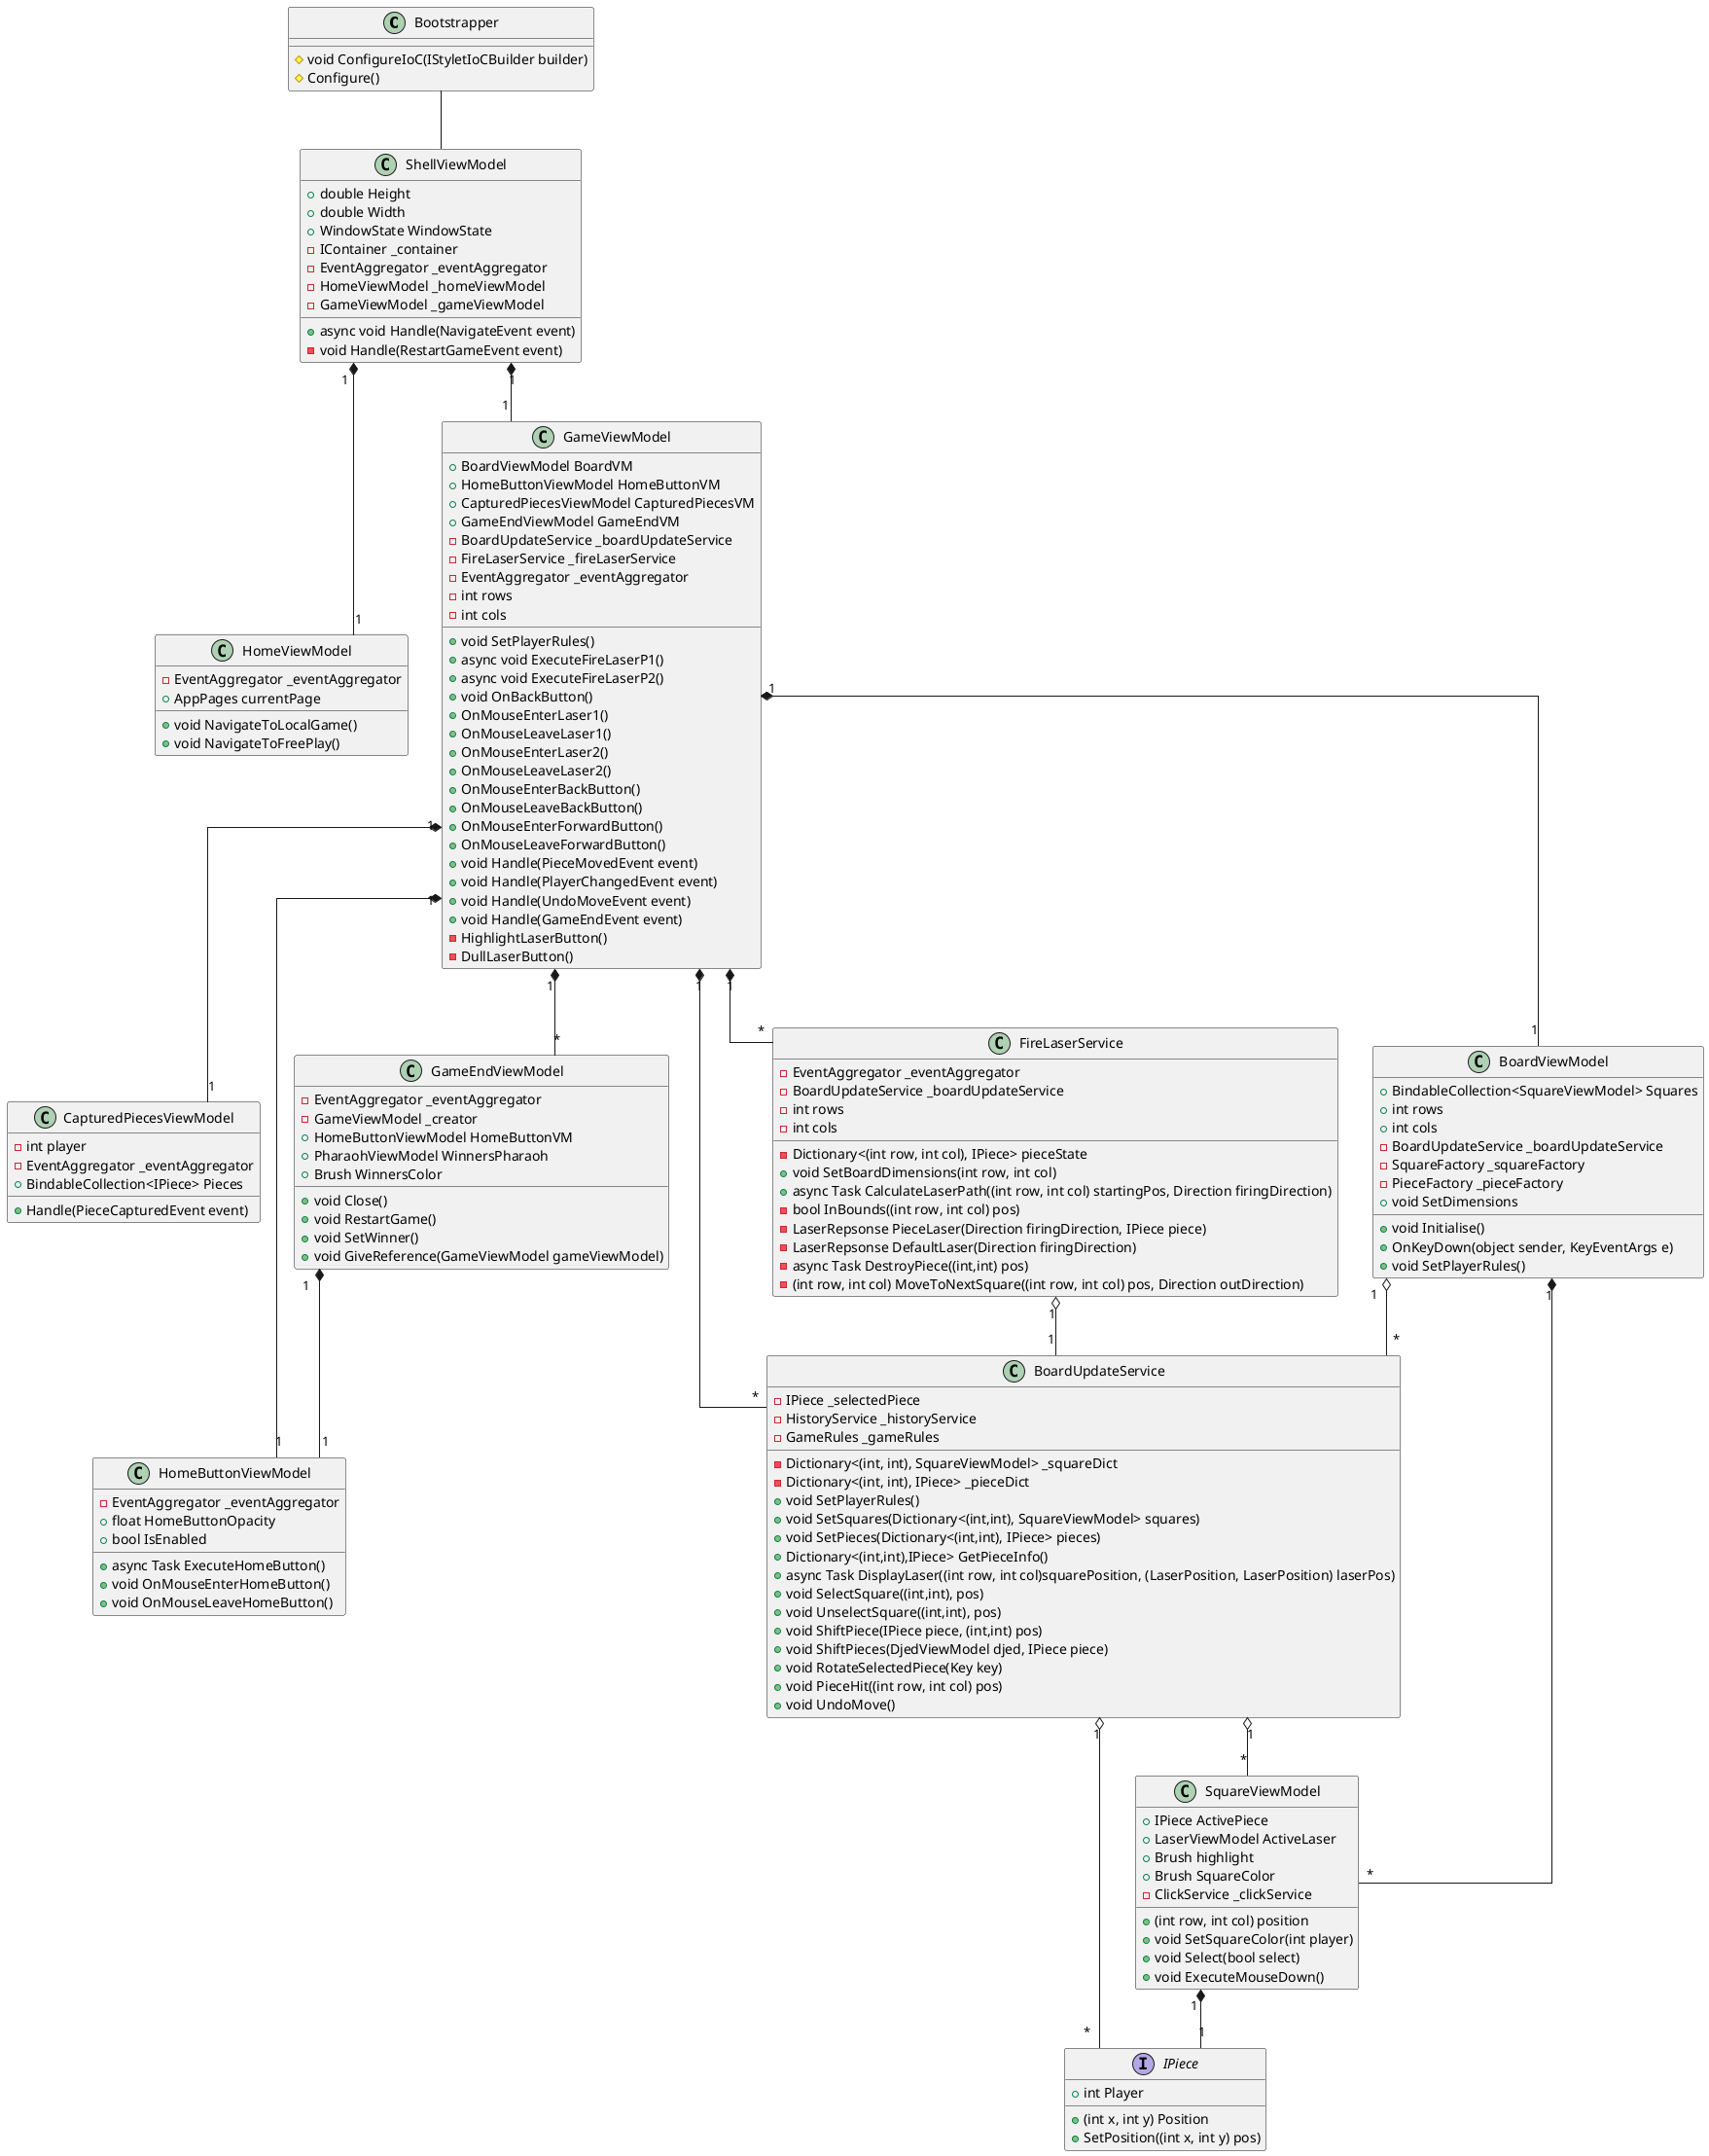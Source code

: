 @startuml

skinparam linetype ortho
class Bootstrapper
{
    # void ConfigureIoC(IStyletIoCBuilder builder)
    # Configure()
}
class ShellViewModel 
{
    + double Height
    + double Width
    + WindowState WindowState
    - IContainer _container
    - EventAggregator _eventAggregator
    - HomeViewModel _homeViewModel
    - GameViewModel _gameViewModel

    + async void Handle(NavigateEvent event)
    - void Handle(RestartGameEvent event)
}

class HomeViewModel
{
    - EventAggregator _eventAggregator
    + AppPages currentPage
    + void NavigateToLocalGame()
    + void NavigateToFreePlay()
}

class GameViewModel
{
    + BoardViewModel BoardVM
    + HomeButtonViewModel HomeButtonVM
    + CapturedPiecesViewModel CapturedPiecesVM
    + GameEndViewModel GameEndVM
    - BoardUpdateService _boardUpdateService
    - FireLaserService _fireLaserService
    - EventAggregator _eventAggregator
    - int rows
    - int cols
    + void SetPlayerRules()
    + async void ExecuteFireLaserP1()
    + async void ExecuteFireLaserP2()
    + void OnBackButton()
    + OnMouseEnterLaser1()
    + OnMouseLeaveLaser1()
    + OnMouseEnterLaser2()
    + OnMouseLeaveLaser2()
    + OnMouseEnterBackButton()
    + OnMouseLeaveBackButton()
    + OnMouseEnterForwardButton()
    + OnMouseLeaveForwardButton()
    + void Handle(PieceMovedEvent event)
    + void Handle(PlayerChangedEvent event)
    + void Handle(UndoMoveEvent event)
    + void Handle(GameEndEvent event)
    - HighlightLaserButton()
    - DullLaserButton()
}

class HomeButtonViewModel
{
    - EventAggregator _eventAggregator
    + float HomeButtonOpacity
    + bool IsEnabled
    + async Task ExecuteHomeButton()
    + void OnMouseEnterHomeButton()
    + void OnMouseLeaveHomeButton()
    
}

class CapturedPiecesViewModel
{
    - int player
    - EventAggregator _eventAggregator
    + BindableCollection<IPiece> Pieces
    + Handle(PieceCapturedEvent event)

}

class GameEndViewModel
{
    - EventAggregator _eventAggregator
    - GameViewModel _creator
    + HomeButtonViewModel HomeButtonVM
    + PharaohViewModel WinnersPharaoh
    + Brush WinnersColor
    + void Close()
    + void RestartGame()
    + void SetWinner()
    + void GiveReference(GameViewModel gameViewModel)

}

class BoardUpdateService
{
    - Dictionary<(int, int), SquareViewModel> _squareDict
    - Dictionary<(int, int), IPiece> _pieceDict
    - IPiece _selectedPiece
    - HistoryService _historyService
    - GameRules _gameRules
    + void SetPlayerRules()
    + void SetSquares(Dictionary<(int,int), SquareViewModel> squares)
    + void SetPieces(Dictionary<(int,int), IPiece> pieces)
    + Dictionary<(int,int),IPiece> GetPieceInfo()
    + async Task DisplayLaser((int row, int col)squarePosition, (LaserPosition, LaserPosition) laserPos)
    + void SelectSquare((int,int), pos)
    + void UnselectSquare((int,int), pos)
    + void ShiftPiece(IPiece piece, (int,int) pos)
    + void ShiftPieces(DjedViewModel djed, IPiece piece)
    + void RotateSelectedPiece(Key key)
    + void PieceHit((int row, int col) pos)
    + void UndoMove()
}

class FireLaserService
{
    - EventAggregator _eventAggregator
    - BoardUpdateService _boardUpdateService
    - Dictionary<(int row, int col), IPiece> pieceState
    - int rows
    - int cols
    + void SetBoardDimensions(int row, int col)
    + async Task CalculateLaserPath((int row, int col) startingPos, Direction firingDirection)
    - bool InBounds((int row, int col) pos)
    - LaserRepsonse PieceLaser(Direction firingDirection, IPiece piece)
    - LaserRepsonse DefaultLaser(Direction firingDirection)
    - async Task DestroyPiece((int,int) pos)
    - (int row, int col) MoveToNextSquare((int row, int col) pos, Direction outDirection)
}

class BoardViewModel
{
    + BindableCollection<SquareViewModel> Squares
    + int rows
    + int cols
    - BoardUpdateService _boardUpdateService
    - SquareFactory _squareFactory
    - PieceFactory _pieceFactory
    + void SetDimensions
    + void Initialise()
    + OnKeyDown(object sender, KeyEventArgs e)
    + void SetPlayerRules()
}

class SquareViewModel
{
    + IPiece ActivePiece
    + LaserViewModel ActiveLaser
    + Brush highlight
    + Brush SquareColor
    + (int row, int col) position
    - ClickService _clickService
    + void SetSquareColor(int player)
    + void Select(bool select)
    + void ExecuteMouseDown()
}

Interface IPiece
{
    + int Player
    + (int x, int y) Position
    + SetPosition((int x, int y) pos)
}


Bootstrapper -- ShellViewModel
ShellViewModel "1" *-- "1" HomeViewModel
ShellViewModel "1" *-- "1" GameViewModel
GameViewModel "1" *-- "1" BoardViewModel
GameViewModel "1" *-- "1" HomeButtonViewModel
GameViewModel "1" *-- "1" CapturedPiecesViewModel
GameViewModel "1" *-- "*" GameEndViewModel
GameViewModel "1" *-- "*" BoardUpdateService
GameViewModel "1" *-- "*" FireLaserService
FireLaserService "1" o-- "1" BoardUpdateService
BoardUpdateService "1" o-- "*" SquareViewModel
BoardUpdateService "1" o-- "*" IPiece
GameEndViewModel "1" *-- "1" HomeButtonViewModel
BoardViewModel "1" *-- "*" SquareViewModel
BoardViewModel "1" o-- "*" BoardUpdateService
SquareViewModel "1" *-- "1" IPiece
@enduml